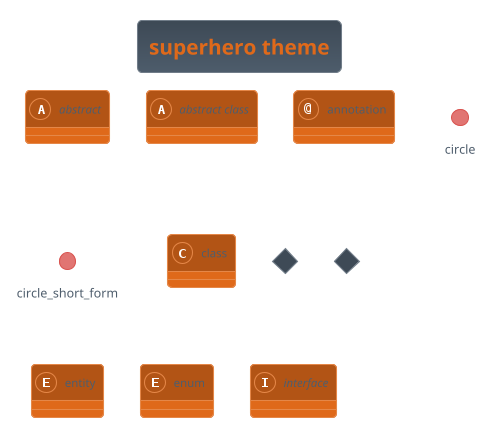 ' Do not edit
' Theme Gallery
' autogenerated by script
'
@startuml
!theme superhero
title superhero theme
abstract        abstract
abstract class  "abstract class"
annotation      annotation
circle          circle
()              circle_short_form
class           class
diamond         diamond
<>              diamond_short_form
entity          entity
enum            enum
interface       interface
@enduml

